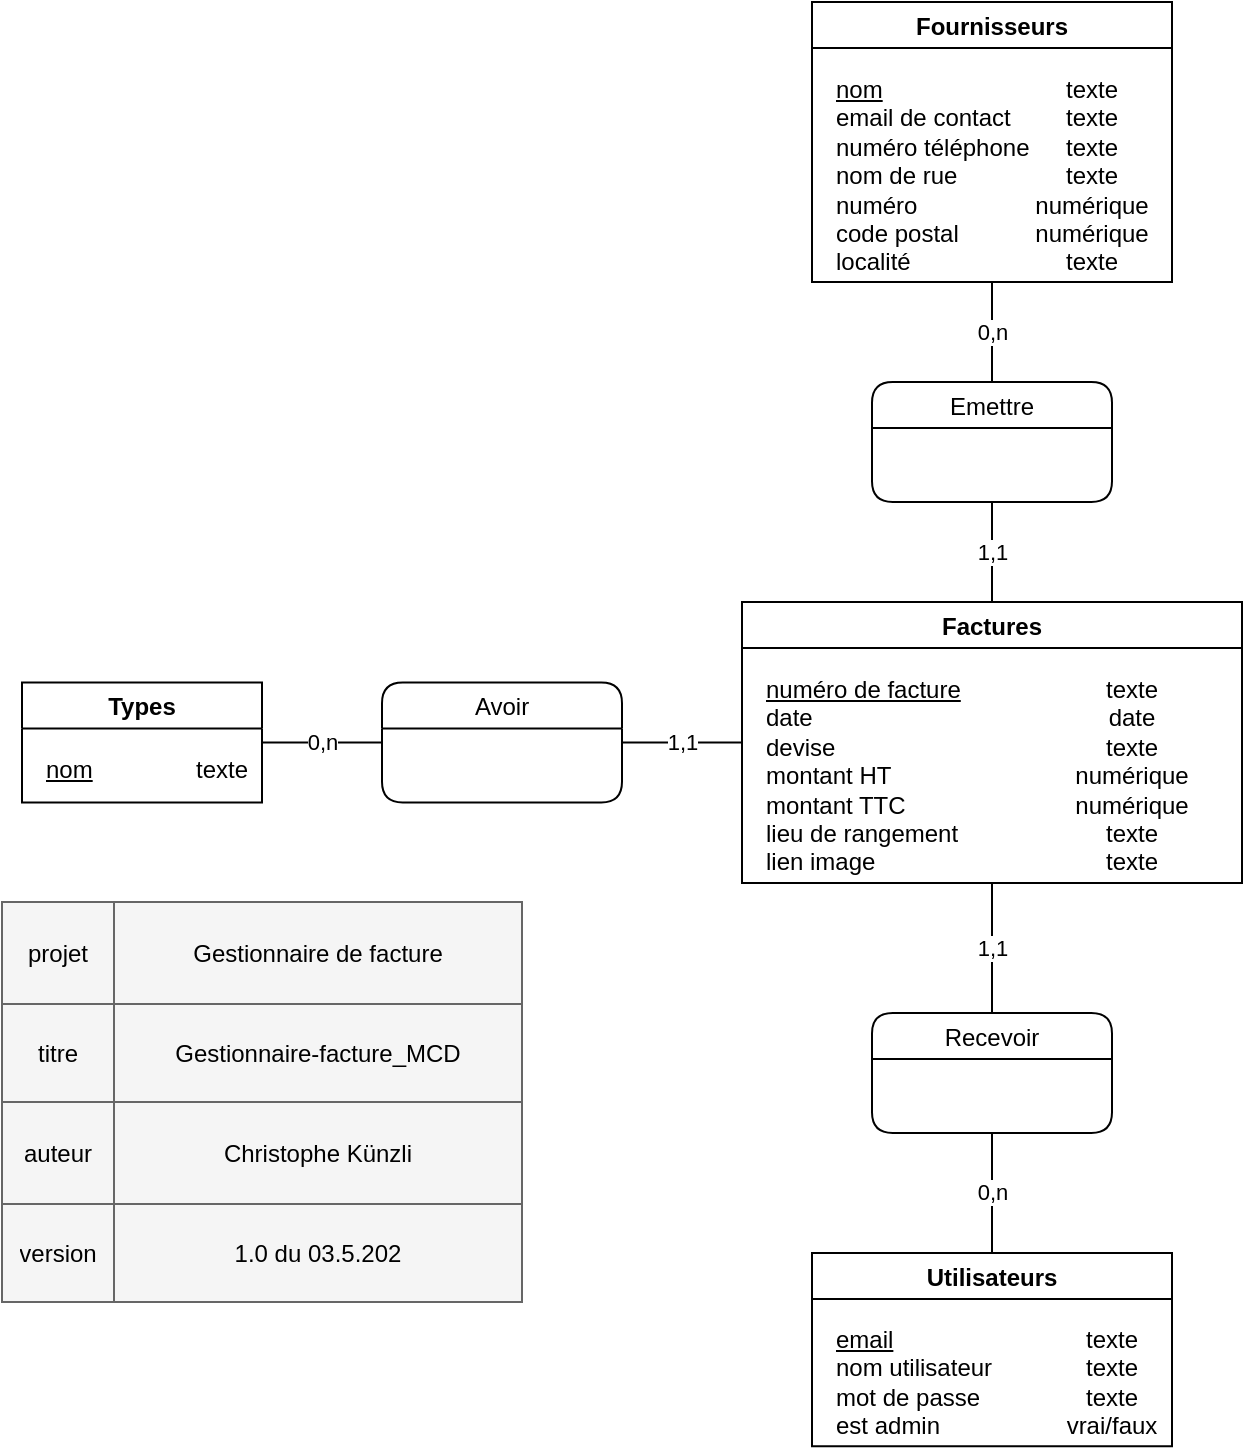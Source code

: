 <mxfile version="13.9.9" type="device"><diagram id="wSMjhmOGnyHE6R6_RnmL" name="Page-1"><mxGraphModel dx="1422" dy="822" grid="1" gridSize="10" guides="1" tooltips="1" connect="1" arrows="1" fold="1" page="1" pageScale="1" pageWidth="1169" pageHeight="827" math="0" shadow="0"><root><mxCell id="0"/><mxCell id="1" parent="0"/><mxCell id="KbxbQT1INxKjgQhn558X-4" value="" style="shape=table;html=1;whiteSpace=wrap;startSize=0;container=1;collapsible=0;childLayout=tableLayout;fillColor=#f5f5f5;strokeColor=#666666;fontColor=#333333;" parent="1" vertex="1"><mxGeometry x="10" y="480" width="260" height="200" as="geometry"/></mxCell><mxCell id="KbxbQT1INxKjgQhn558X-5" value="" style="shape=tableRow;horizontal=0;startSize=0;swimlaneHead=0;swimlaneBody=0;top=0;left=0;bottom=0;right=0;collapsible=0;dropTarget=0;fillColor=none;points=[[0,0.5],[1,0.5]];portConstraint=eastwest;" parent="KbxbQT1INxKjgQhn558X-4" vertex="1"><mxGeometry width="260" height="51" as="geometry"/></mxCell><mxCell id="KbxbQT1INxKjgQhn558X-6" value="projet" style="shape=partialRectangle;html=1;whiteSpace=wrap;connectable=0;fillColor=none;top=0;left=0;bottom=0;right=0;overflow=hidden;" parent="KbxbQT1INxKjgQhn558X-5" vertex="1"><mxGeometry width="56" height="51" as="geometry"><mxRectangle width="56" height="51" as="alternateBounds"/></mxGeometry></mxCell><mxCell id="KbxbQT1INxKjgQhn558X-7" value="Gestionnaire de facture" style="shape=partialRectangle;html=1;whiteSpace=wrap;connectable=0;fillColor=none;top=0;left=0;bottom=0;right=0;overflow=hidden;" parent="KbxbQT1INxKjgQhn558X-5" vertex="1"><mxGeometry x="56" width="204" height="51" as="geometry"><mxRectangle width="204" height="51" as="alternateBounds"/></mxGeometry></mxCell><mxCell id="KbxbQT1INxKjgQhn558X-8" value="" style="shape=tableRow;horizontal=0;startSize=0;swimlaneHead=0;swimlaneBody=0;top=0;left=0;bottom=0;right=0;collapsible=0;dropTarget=0;fillColor=none;points=[[0,0.5],[1,0.5]];portConstraint=eastwest;" parent="KbxbQT1INxKjgQhn558X-4" vertex="1"><mxGeometry y="51" width="260" height="49" as="geometry"/></mxCell><mxCell id="KbxbQT1INxKjgQhn558X-9" value="titre" style="shape=partialRectangle;html=1;whiteSpace=wrap;connectable=0;fillColor=none;top=0;left=0;bottom=0;right=0;overflow=hidden;" parent="KbxbQT1INxKjgQhn558X-8" vertex="1"><mxGeometry width="56" height="49" as="geometry"><mxRectangle width="56" height="49" as="alternateBounds"/></mxGeometry></mxCell><mxCell id="KbxbQT1INxKjgQhn558X-10" value="Gestionnaire-facture_MCD" style="shape=partialRectangle;html=1;whiteSpace=wrap;connectable=0;fillColor=none;top=0;left=0;bottom=0;right=0;overflow=hidden;" parent="KbxbQT1INxKjgQhn558X-8" vertex="1"><mxGeometry x="56" width="204" height="49" as="geometry"><mxRectangle width="204" height="49" as="alternateBounds"/></mxGeometry></mxCell><mxCell id="KbxbQT1INxKjgQhn558X-11" value="" style="shape=tableRow;horizontal=0;startSize=0;swimlaneHead=0;swimlaneBody=0;top=0;left=0;bottom=0;right=0;collapsible=0;dropTarget=0;fillColor=none;points=[[0,0.5],[1,0.5]];portConstraint=eastwest;" parent="KbxbQT1INxKjgQhn558X-4" vertex="1"><mxGeometry y="100" width="260" height="51" as="geometry"/></mxCell><mxCell id="KbxbQT1INxKjgQhn558X-12" value="auteur" style="shape=partialRectangle;html=1;whiteSpace=wrap;connectable=0;fillColor=none;top=0;left=0;bottom=0;right=0;overflow=hidden;" parent="KbxbQT1INxKjgQhn558X-11" vertex="1"><mxGeometry width="56" height="51" as="geometry"><mxRectangle width="56" height="51" as="alternateBounds"/></mxGeometry></mxCell><mxCell id="KbxbQT1INxKjgQhn558X-13" value="Christophe Künzli&lt;br&gt;" style="shape=partialRectangle;html=1;whiteSpace=wrap;connectable=0;fillColor=none;top=0;left=0;bottom=0;right=0;overflow=hidden;" parent="KbxbQT1INxKjgQhn558X-11" vertex="1"><mxGeometry x="56" width="204" height="51" as="geometry"><mxRectangle width="204" height="51" as="alternateBounds"/></mxGeometry></mxCell><mxCell id="KbxbQT1INxKjgQhn558X-14" style="shape=tableRow;horizontal=0;startSize=0;swimlaneHead=0;swimlaneBody=0;top=0;left=0;bottom=0;right=0;collapsible=0;dropTarget=0;fillColor=none;points=[[0,0.5],[1,0.5]];portConstraint=eastwest;" parent="KbxbQT1INxKjgQhn558X-4" vertex="1"><mxGeometry y="151" width="260" height="49" as="geometry"/></mxCell><mxCell id="KbxbQT1INxKjgQhn558X-15" value="version" style="shape=partialRectangle;html=1;whiteSpace=wrap;connectable=0;fillColor=none;top=0;left=0;bottom=0;right=0;overflow=hidden;" parent="KbxbQT1INxKjgQhn558X-14" vertex="1"><mxGeometry width="56" height="49" as="geometry"><mxRectangle width="56" height="49" as="alternateBounds"/></mxGeometry></mxCell><mxCell id="KbxbQT1INxKjgQhn558X-16" value="1.0 du 03.5.202" style="shape=partialRectangle;html=1;whiteSpace=wrap;connectable=0;fillColor=none;top=0;left=0;bottom=0;right=0;overflow=hidden;" parent="KbxbQT1INxKjgQhn558X-14" vertex="1"><mxGeometry x="56" width="204" height="49" as="geometry"><mxRectangle width="204" height="49" as="alternateBounds"/></mxGeometry></mxCell><mxCell id="OIQFm0iM9I4C4Nz8A6ek-1" value="Fournisseurs" style="swimlane;startSize=23;" parent="1" vertex="1"><mxGeometry x="415" y="30" width="180" height="140" as="geometry"/></mxCell><mxCell id="OIQFm0iM9I4C4Nz8A6ek-2" value="&lt;u&gt;nom&lt;/u&gt;&lt;br&gt;email de contact&lt;br&gt;numéro téléphone&lt;br&gt;nom de rue&lt;br&gt;numéro&amp;nbsp;&lt;br&gt;code postal&lt;br&gt;localité" style="text;html=1;strokeColor=none;fillColor=none;align=left;verticalAlign=top;whiteSpace=wrap;rounded=0;labelPosition=center;verticalLabelPosition=middle;" parent="OIQFm0iM9I4C4Nz8A6ek-1" vertex="1"><mxGeometry x="10" y="30" width="110" height="110" as="geometry"/></mxCell><mxCell id="OIQFm0iM9I4C4Nz8A6ek-3" value="texte&lt;br&gt;texte&lt;br&gt;texte&lt;br&gt;texte&lt;br&gt;numérique&lt;br&gt;numérique&lt;br&gt;texte" style="text;html=1;strokeColor=none;fillColor=none;align=center;verticalAlign=top;whiteSpace=wrap;rounded=0;" parent="OIQFm0iM9I4C4Nz8A6ek-1" vertex="1"><mxGeometry x="110" y="30" width="60" height="110" as="geometry"/></mxCell><mxCell id="OIQFm0iM9I4C4Nz8A6ek-4" value="Factures" style="swimlane;startSize=23;" parent="1" vertex="1"><mxGeometry x="380" y="330" width="250" height="140.44" as="geometry"/></mxCell><mxCell id="OIQFm0iM9I4C4Nz8A6ek-5" value="&lt;u&gt;numéro de facture&lt;/u&gt;&lt;br&gt;date&lt;br&gt;devise&lt;br&gt;montant HT&lt;br&gt;montant TTC&lt;br&gt;lieu de rangement&lt;br&gt;lien image" style="text;html=1;strokeColor=none;fillColor=none;align=left;verticalAlign=top;whiteSpace=wrap;rounded=0;labelPosition=center;verticalLabelPosition=middle;" parent="OIQFm0iM9I4C4Nz8A6ek-4" vertex="1"><mxGeometry x="10" y="30" width="130" height="100" as="geometry"/></mxCell><mxCell id="OIQFm0iM9I4C4Nz8A6ek-6" value="texte&lt;br&gt;date&lt;br&gt;texte&lt;br&gt;numérique&lt;br&gt;numérique&lt;br&gt;texte&lt;br&gt;texte" style="text;html=1;strokeColor=none;fillColor=none;align=center;verticalAlign=top;whiteSpace=wrap;rounded=0;" parent="OIQFm0iM9I4C4Nz8A6ek-4" vertex="1"><mxGeometry x="140" y="30" width="110" height="110" as="geometry"/></mxCell><mxCell id="OIQFm0iM9I4C4Nz8A6ek-16" value="Utilisateurs" style="swimlane;startSize=23;" parent="1" vertex="1"><mxGeometry x="415" y="655.44" width="180" height="96.66" as="geometry"/></mxCell><mxCell id="OIQFm0iM9I4C4Nz8A6ek-17" value="&lt;u&gt;email&lt;/u&gt;&lt;br&gt;nom utilisateur&lt;br&gt;mot de passe&lt;br&gt;est admin" style="text;html=1;strokeColor=none;fillColor=none;align=left;verticalAlign=top;whiteSpace=wrap;rounded=0;labelPosition=center;verticalLabelPosition=middle;" parent="OIQFm0iM9I4C4Nz8A6ek-16" vertex="1"><mxGeometry x="10" y="30" width="110" height="70" as="geometry"/></mxCell><mxCell id="OIQFm0iM9I4C4Nz8A6ek-18" value="texte&lt;br&gt;texte&lt;br&gt;texte&lt;br&gt;vrai/faux" style="text;html=1;strokeColor=none;fillColor=none;align=center;verticalAlign=top;whiteSpace=wrap;rounded=0;" parent="OIQFm0iM9I4C4Nz8A6ek-16" vertex="1"><mxGeometry x="120" y="30" width="60" height="70" as="geometry"/></mxCell><mxCell id="3x8nwYnUrmbt2lduOe97-4" value="Emettre" style="swimlane;rounded=1;fontStyle=0;startSize=23;" parent="1" vertex="1"><mxGeometry x="445" y="220.0" width="120" height="60" as="geometry"/></mxCell><mxCell id="3x8nwYnUrmbt2lduOe97-5" value="0,n" style="endArrow=none;html=1;exitX=0.5;exitY=0;exitDx=0;exitDy=0;entryX=0.5;entryY=1;entryDx=0;entryDy=0;" parent="1" source="3x8nwYnUrmbt2lduOe97-4" target="OIQFm0iM9I4C4Nz8A6ek-1" edge="1"><mxGeometry width="50" height="50" relative="1" as="geometry"><mxPoint x="530" y="289" as="sourcePoint"/><mxPoint x="610" y="110" as="targetPoint"/></mxGeometry></mxCell><mxCell id="ftNoPTmfZaoYOgK5EIQL-12" value="Types" style="swimlane;startSize=23;" parent="1" vertex="1"><mxGeometry x="20" y="370.22" width="120" height="60" as="geometry"/></mxCell><mxCell id="ftNoPTmfZaoYOgK5EIQL-13" value="&lt;u&gt;nom&lt;/u&gt;" style="text;html=1;strokeColor=none;fillColor=none;align=left;verticalAlign=top;whiteSpace=wrap;rounded=0;labelPosition=center;verticalLabelPosition=middle;" parent="ftNoPTmfZaoYOgK5EIQL-12" vertex="1"><mxGeometry x="10" y="30" width="60" height="30" as="geometry"/></mxCell><mxCell id="ftNoPTmfZaoYOgK5EIQL-14" value="texte" style="text;html=1;strokeColor=none;fillColor=none;align=center;verticalAlign=top;whiteSpace=wrap;rounded=0;" parent="ftNoPTmfZaoYOgK5EIQL-12" vertex="1"><mxGeometry x="70" y="30" width="60" height="20" as="geometry"/></mxCell><mxCell id="hlFltfn1D6zrowRES-28-3" value="Avoir" style="swimlane;rounded=1;fontStyle=0;startSize=23;" parent="1" vertex="1"><mxGeometry x="200" y="370.22" width="120" height="60" as="geometry"/></mxCell><mxCell id="hlFltfn1D6zrowRES-28-5" value="1,1" style="endArrow=none;html=1;exitX=1;exitY=0.5;exitDx=0;exitDy=0;entryX=0;entryY=0.5;entryDx=0;entryDy=0;" parent="1" source="hlFltfn1D6zrowRES-28-3" target="OIQFm0iM9I4C4Nz8A6ek-4" edge="1"><mxGeometry width="50" height="50" relative="1" as="geometry"><mxPoint x="860" y="267.58" as="sourcePoint"/><mxPoint x="960" y="380" as="targetPoint"/></mxGeometry></mxCell><mxCell id="AhK9H3hgUSdX7cAUIE4U-1" value="0,n" style="endArrow=none;html=1;exitX=1;exitY=0.5;exitDx=0;exitDy=0;entryX=0;entryY=0.5;entryDx=0;entryDy=0;" parent="1" source="ftNoPTmfZaoYOgK5EIQL-12" target="hlFltfn1D6zrowRES-28-3" edge="1"><mxGeometry width="50" height="50" relative="1" as="geometry"><mxPoint x="740" y="414" as="sourcePoint"/><mxPoint x="800" y="414" as="targetPoint"/></mxGeometry></mxCell><mxCell id="AhK9H3hgUSdX7cAUIE4U-2" value="1,1" style="endArrow=none;html=1;exitX=0.5;exitY=0;exitDx=0;exitDy=0;entryX=0.5;entryY=1;entryDx=0;entryDy=0;" parent="1" source="OIQFm0iM9I4C4Nz8A6ek-4" target="3x8nwYnUrmbt2lduOe97-4" edge="1"><mxGeometry width="50" height="50" relative="1" as="geometry"><mxPoint x="585" y="284" as="sourcePoint"/><mxPoint x="585" y="230" as="targetPoint"/></mxGeometry></mxCell><mxCell id="5mUD_UqeDDlZf8WhuaPT-2" value="Recevoir" style="swimlane;rounded=1;fontStyle=0;startSize=23;" parent="1" vertex="1"><mxGeometry x="445" y="535.44" width="120" height="60" as="geometry"/></mxCell><mxCell id="5mUD_UqeDDlZf8WhuaPT-3" value="0,n" style="endArrow=none;html=1;exitX=0.5;exitY=0;exitDx=0;exitDy=0;entryX=0.5;entryY=1;entryDx=0;entryDy=0;" parent="1" source="OIQFm0iM9I4C4Nz8A6ek-16" target="5mUD_UqeDDlZf8WhuaPT-2" edge="1"><mxGeometry width="50" height="50" relative="1" as="geometry"><mxPoint x="380" y="579.5" as="sourcePoint"/><mxPoint x="440" y="579.5" as="targetPoint"/></mxGeometry></mxCell><mxCell id="5mUD_UqeDDlZf8WhuaPT-4" value="1,1" style="endArrow=none;html=1;exitX=0.5;exitY=0;exitDx=0;exitDy=0;entryX=0.5;entryY=1;entryDx=0;entryDy=0;" parent="1" source="5mUD_UqeDDlZf8WhuaPT-2" target="OIQFm0iM9I4C4Nz8A6ek-4" edge="1"><mxGeometry width="50" height="50" relative="1" as="geometry"><mxPoint x="410" y="460" as="sourcePoint"/><mxPoint x="510" y="450" as="targetPoint"/></mxGeometry></mxCell></root></mxGraphModel></diagram></mxfile>